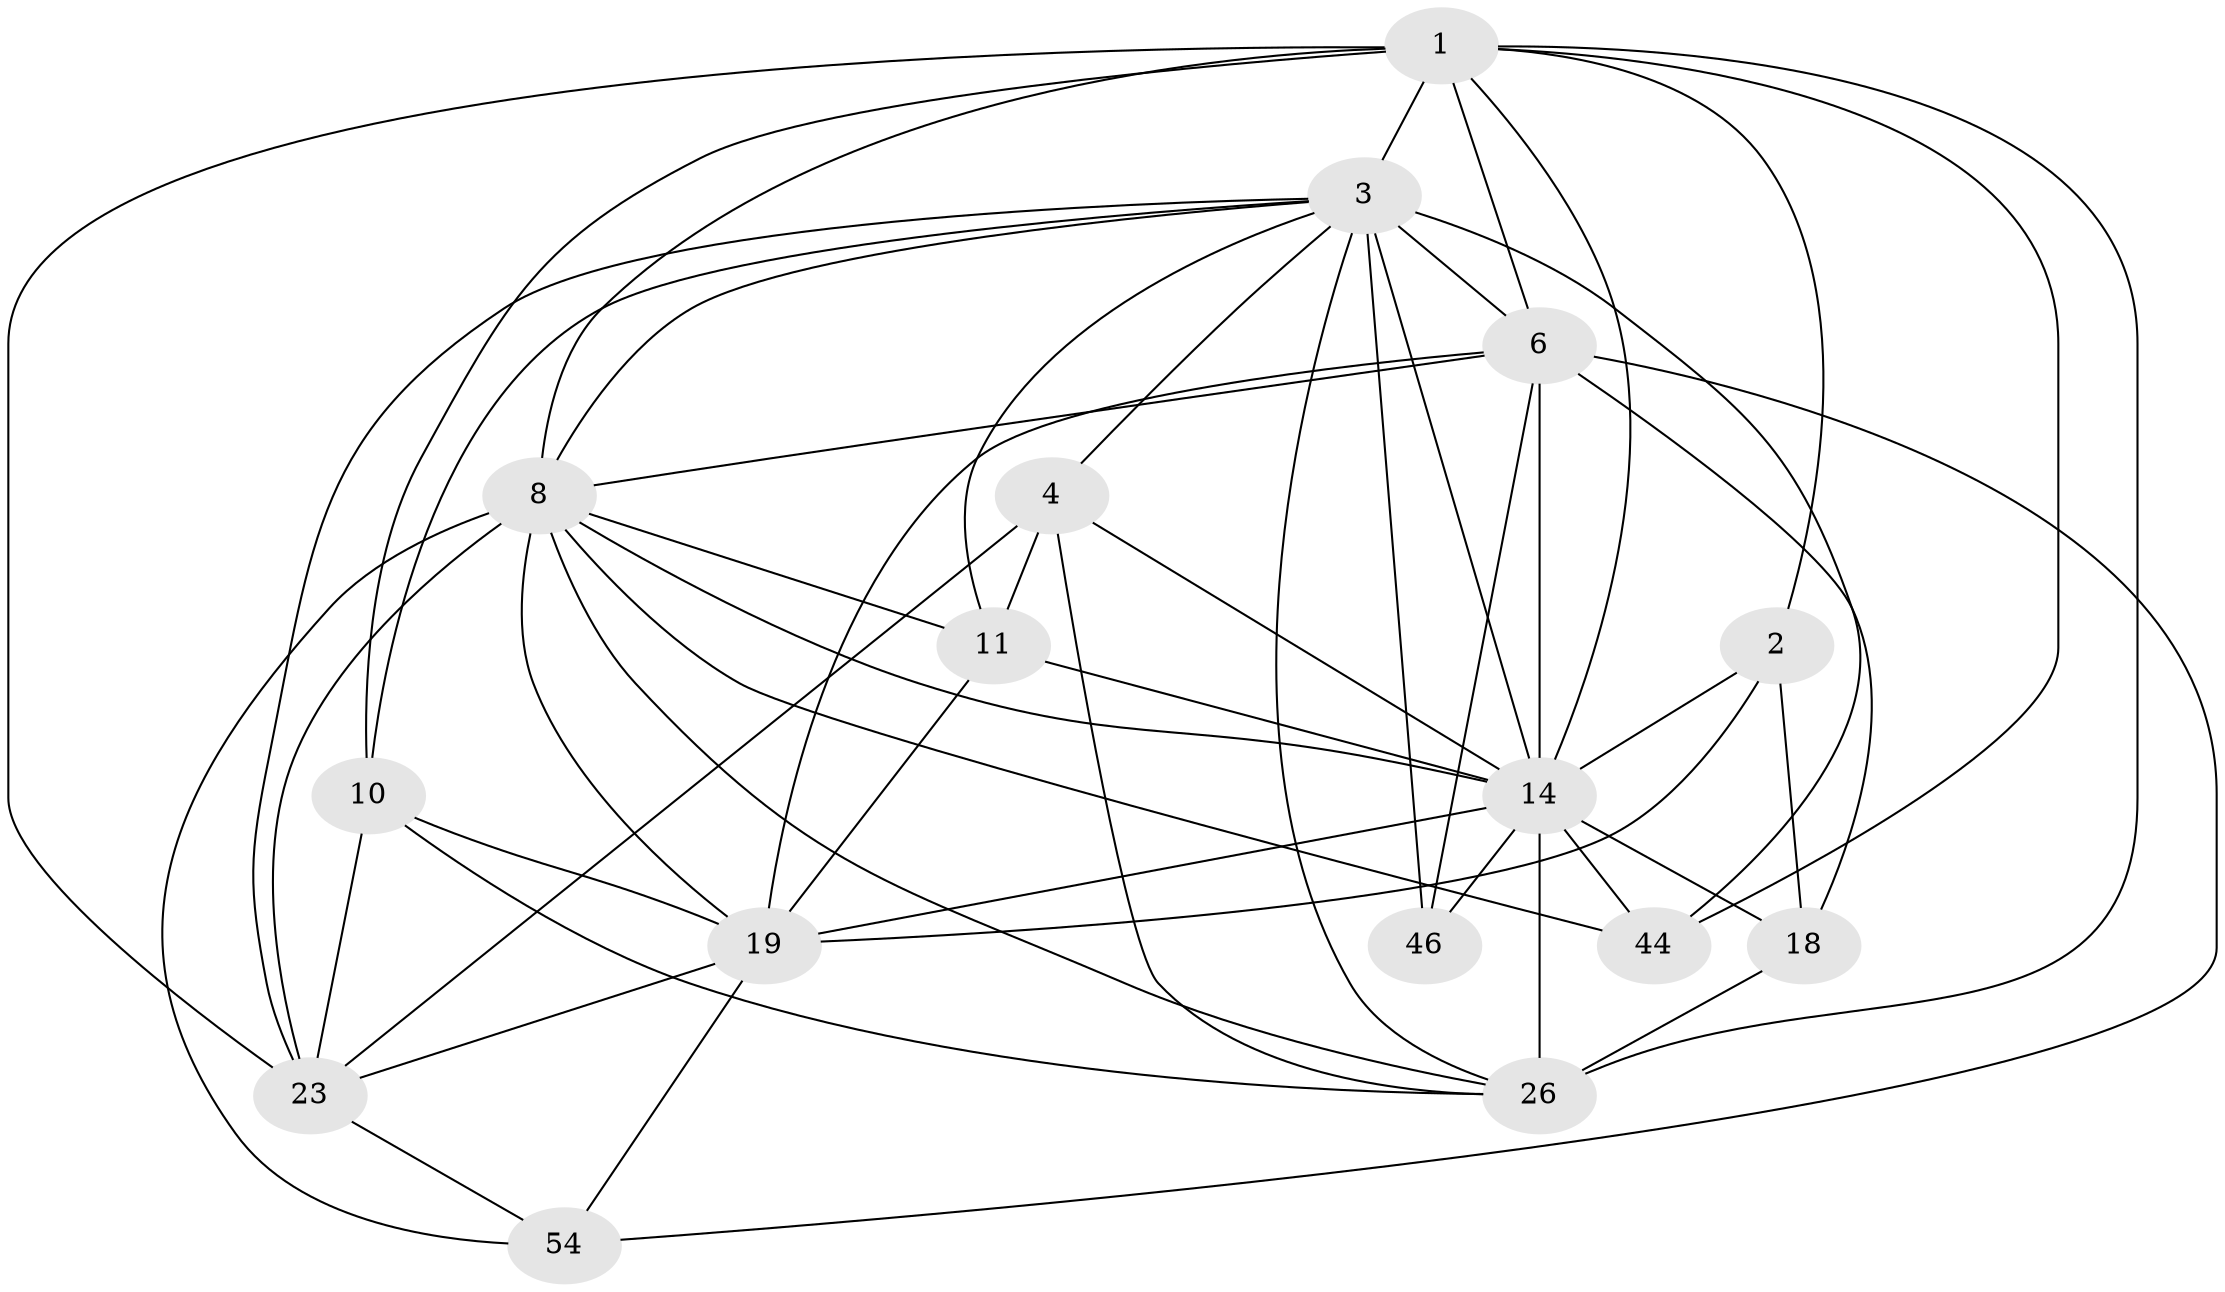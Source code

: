 // original degree distribution, {4: 1.0}
// Generated by graph-tools (version 1.1) at 2025/20/03/04/25 18:20:48]
// undirected, 16 vertices, 53 edges
graph export_dot {
graph [start="1"]
  node [color=gray90,style=filled];
  1 [super="+27+25"];
  2 [super="+32+13"];
  3 [super="+55+9+17+15"];
  4 [super="+5"];
  6 [super="+35+52+7"];
  8 [super="+36+33+24"];
  10 [super="+21"];
  11 [super="+29"];
  14 [super="+49+16+47"];
  18 [super="+48"];
  19 [super="+22+28"];
  23 [super="+37+38"];
  26 [super="+50+42"];
  44;
  46;
  54;
  1 -- 2;
  1 -- 3 [weight=2];
  1 -- 23;
  1 -- 26;
  1 -- 10;
  1 -- 44;
  1 -- 14;
  1 -- 8;
  1 -- 6;
  2 -- 14 [weight=3];
  2 -- 19;
  2 -- 18;
  3 -- 44;
  3 -- 10 [weight=2];
  3 -- 11;
  3 -- 6 [weight=3];
  3 -- 8;
  3 -- 46;
  3 -- 14 [weight=3];
  3 -- 26;
  3 -- 4;
  3 -- 23 [weight=2];
  4 -- 23;
  4 -- 26;
  4 -- 11 [weight=2];
  4 -- 14;
  6 -- 18 [weight=2];
  6 -- 19;
  6 -- 8;
  6 -- 14;
  6 -- 54;
  6 -- 46 [weight=2];
  8 -- 54;
  8 -- 19 [weight=3];
  8 -- 23;
  8 -- 26;
  8 -- 14;
  8 -- 44;
  8 -- 11;
  10 -- 26;
  10 -- 19;
  10 -- 23;
  11 -- 14;
  11 -- 19;
  14 -- 46;
  14 -- 26 [weight=3];
  14 -- 19;
  14 -- 44;
  14 -- 18;
  18 -- 26 [weight=2];
  19 -- 23;
  19 -- 54;
  23 -- 54;
}
